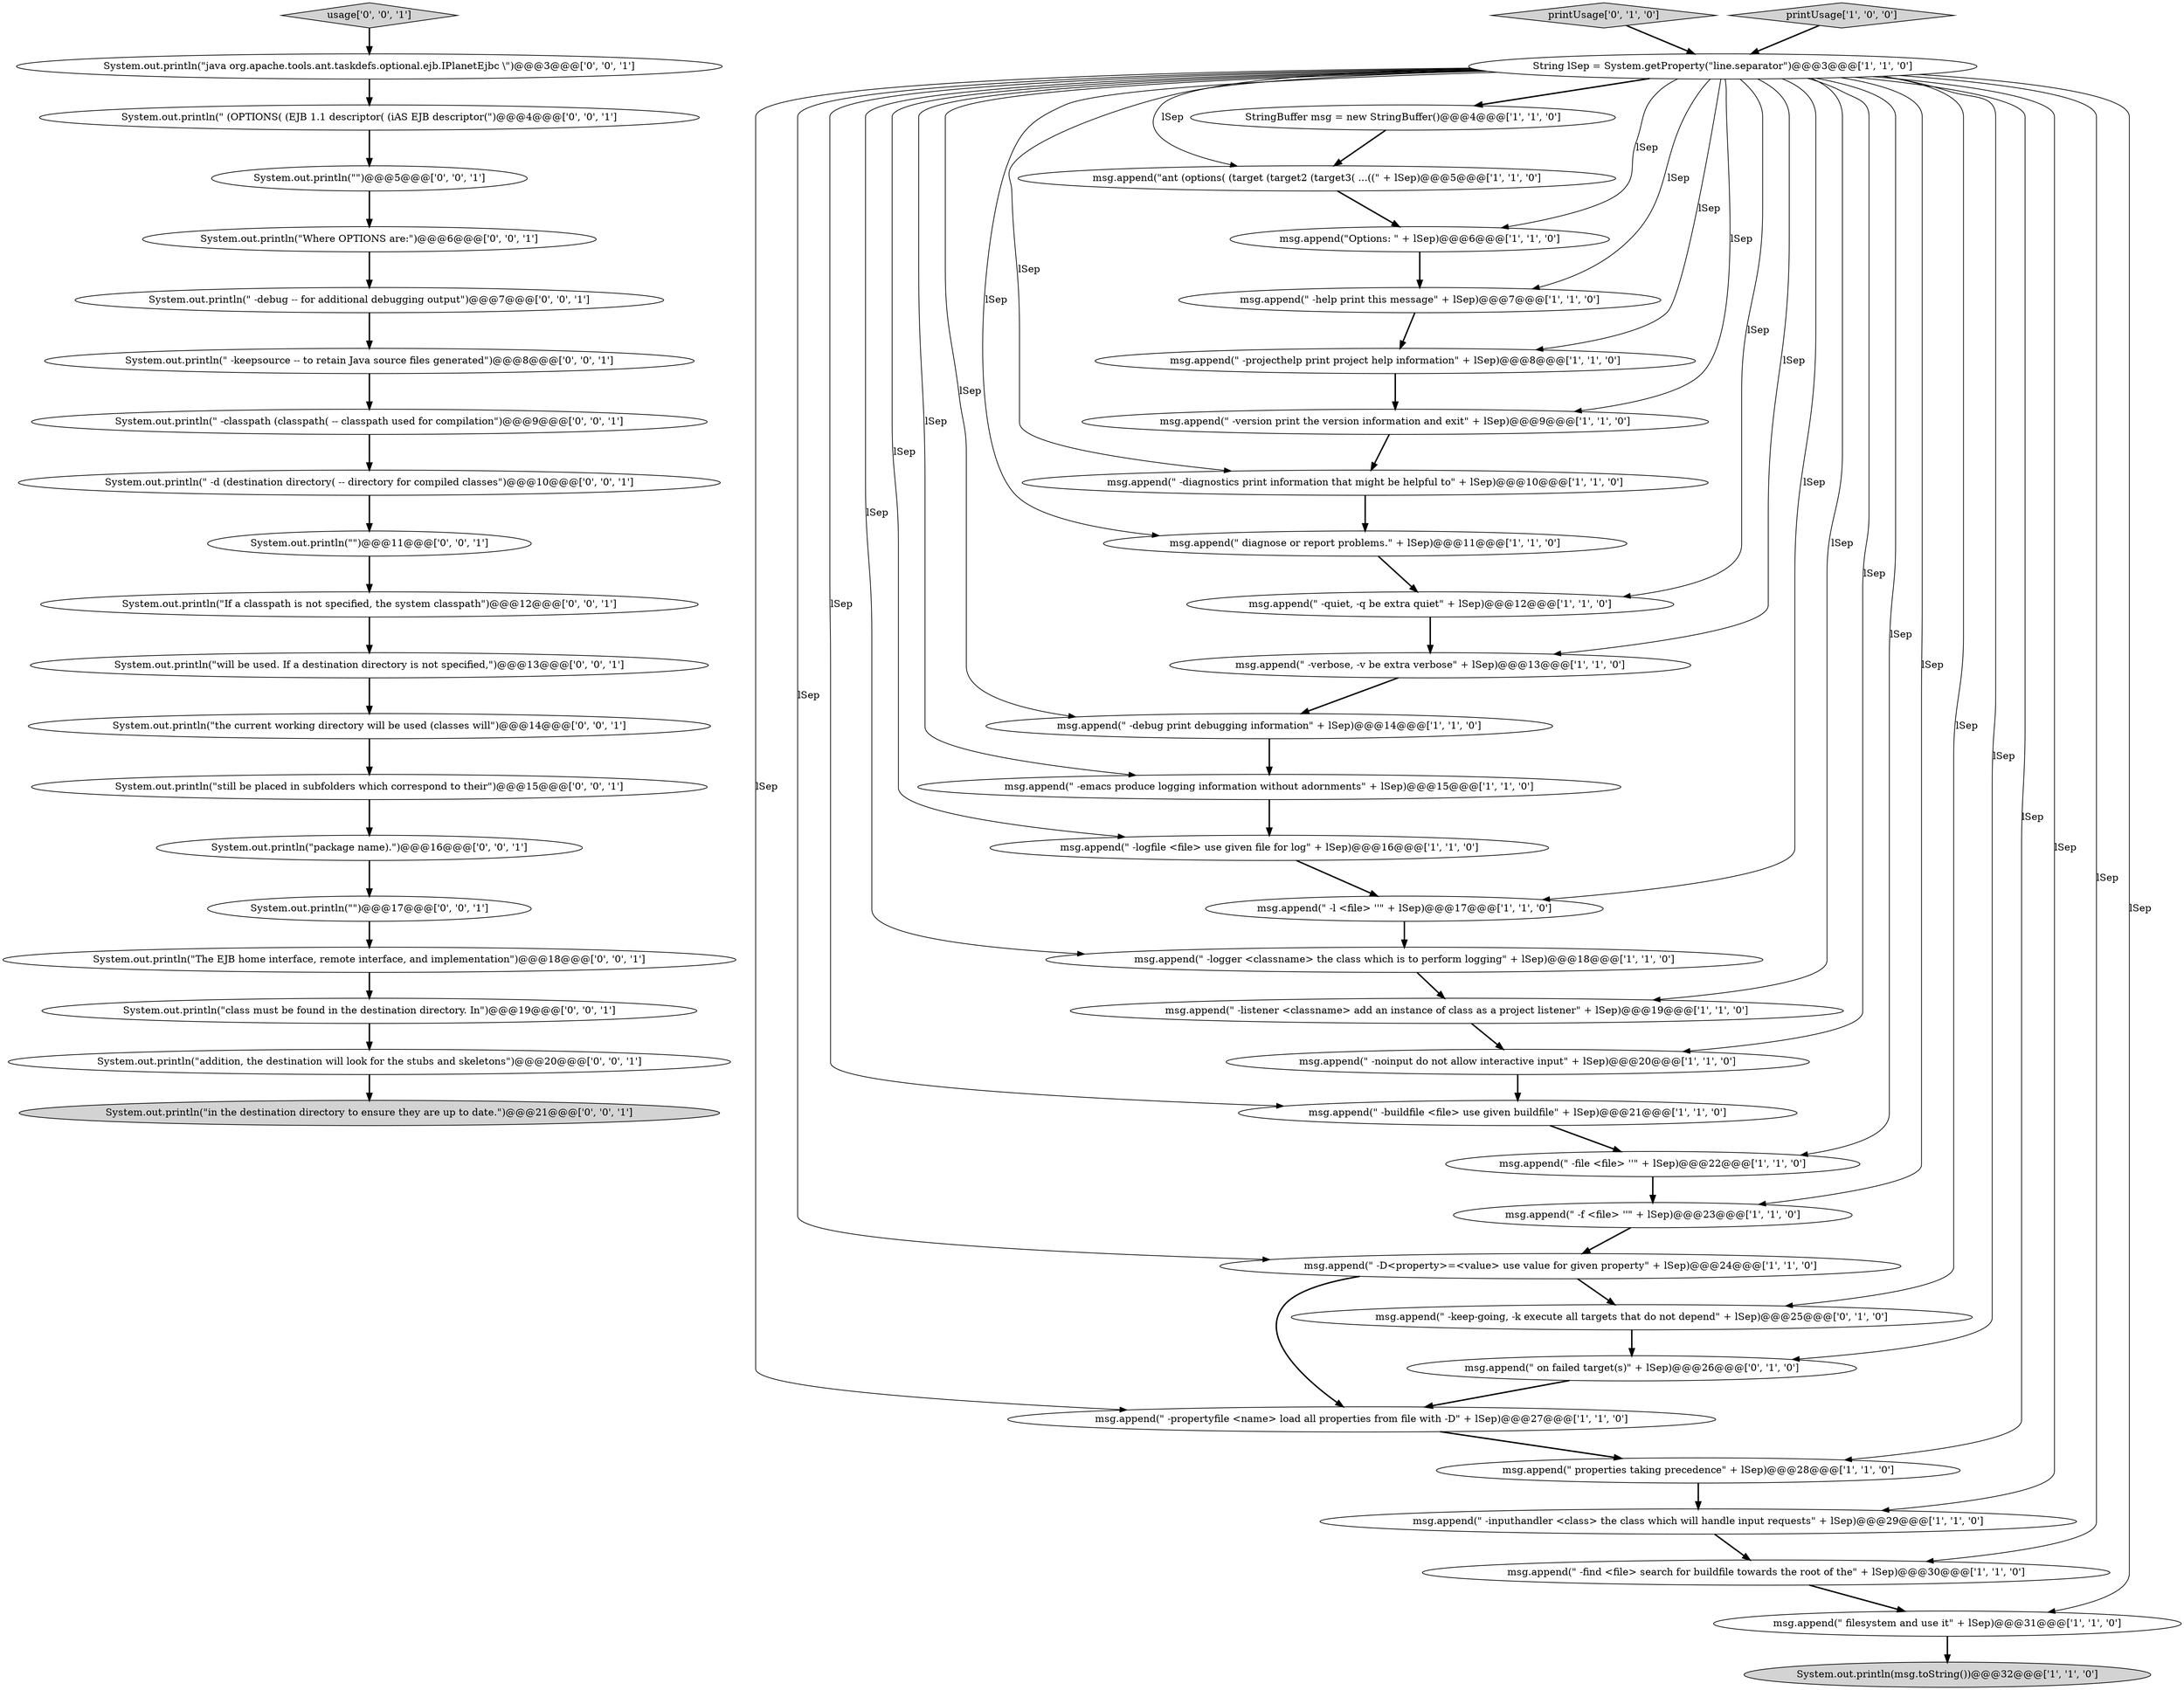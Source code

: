 digraph {
42 [style = filled, label = "System.out.println(\"java org.apache.tools.ant.taskdefs.optional.ejb.IPlanetEjbc \\\")@@@3@@@['0', '0', '1']", fillcolor = white, shape = ellipse image = "AAA0AAABBB3BBB"];
13 [style = filled, label = "msg.append(\" -f <file> ''\" + lSep)@@@23@@@['1', '1', '0']", fillcolor = white, shape = ellipse image = "AAA0AAABBB1BBB"];
7 [style = filled, label = "msg.append(\"ant (options( (target (target2 (target3( ...((\" + lSep)@@@5@@@['1', '1', '0']", fillcolor = white, shape = ellipse image = "AAA0AAABBB1BBB"];
12 [style = filled, label = "msg.append(\" -buildfile <file> use given buildfile\" + lSep)@@@21@@@['1', '1', '0']", fillcolor = white, shape = ellipse image = "AAA0AAABBB1BBB"];
35 [style = filled, label = "System.out.println(\"The EJB home interface, remote interface, and implementation\")@@@18@@@['0', '0', '1']", fillcolor = white, shape = ellipse image = "AAA0AAABBB3BBB"];
36 [style = filled, label = "System.out.println(\"\")@@@5@@@['0', '0', '1']", fillcolor = white, shape = ellipse image = "AAA0AAABBB3BBB"];
32 [style = filled, label = "System.out.println(\"Where OPTIONS are:\")@@@6@@@['0', '0', '1']", fillcolor = white, shape = ellipse image = "AAA0AAABBB3BBB"];
28 [style = filled, label = "msg.append(\" -noinput do not allow interactive input\" + lSep)@@@20@@@['1', '1', '0']", fillcolor = white, shape = ellipse image = "AAA0AAABBB1BBB"];
10 [style = filled, label = "msg.append(\" -debug print debugging information\" + lSep)@@@14@@@['1', '1', '0']", fillcolor = white, shape = ellipse image = "AAA0AAABBB1BBB"];
6 [style = filled, label = "msg.append(\" -propertyfile <name> load all properties from file with -D\" + lSep)@@@27@@@['1', '1', '0']", fillcolor = white, shape = ellipse image = "AAA0AAABBB1BBB"];
14 [style = filled, label = "msg.append(\" -l <file> ''\" + lSep)@@@17@@@['1', '1', '0']", fillcolor = white, shape = ellipse image = "AAA0AAABBB1BBB"];
22 [style = filled, label = "msg.append(\" -logger <classname> the class which is to perform logging\" + lSep)@@@18@@@['1', '1', '0']", fillcolor = white, shape = ellipse image = "AAA0AAABBB1BBB"];
24 [style = filled, label = "StringBuffer msg = new StringBuffer()@@@4@@@['1', '1', '0']", fillcolor = white, shape = ellipse image = "AAA0AAABBB1BBB"];
49 [style = filled, label = "System.out.println(\" (OPTIONS( (EJB 1.1 descriptor( (iAS EJB descriptor(\")@@@4@@@['0', '0', '1']", fillcolor = white, shape = ellipse image = "AAA0AAABBB3BBB"];
2 [style = filled, label = "msg.append(\" -find <file> search for buildfile towards the root of the\" + lSep)@@@30@@@['1', '1', '0']", fillcolor = white, shape = ellipse image = "AAA0AAABBB1BBB"];
30 [style = filled, label = "printUsage['0', '1', '0']", fillcolor = lightgray, shape = diamond image = "AAA0AAABBB2BBB"];
19 [style = filled, label = "msg.append(\" diagnose or report problems.\" + lSep)@@@11@@@['1', '1', '0']", fillcolor = white, shape = ellipse image = "AAA0AAABBB1BBB"];
45 [style = filled, label = "System.out.println(\" -debug -- for additional debugging output\")@@@7@@@['0', '0', '1']", fillcolor = white, shape = ellipse image = "AAA0AAABBB3BBB"];
16 [style = filled, label = "msg.append(\" filesystem and use it\" + lSep)@@@31@@@['1', '1', '0']", fillcolor = white, shape = ellipse image = "AAA0AAABBB1BBB"];
40 [style = filled, label = "System.out.println(\" -classpath (classpath( -- classpath used for compilation\")@@@9@@@['0', '0', '1']", fillcolor = white, shape = ellipse image = "AAA0AAABBB3BBB"];
39 [style = filled, label = "System.out.println(\" -keepsource -- to retain Java source files generated\")@@@8@@@['0', '0', '1']", fillcolor = white, shape = ellipse image = "AAA0AAABBB3BBB"];
1 [style = filled, label = "msg.append(\" -help print this message\" + lSep)@@@7@@@['1', '1', '0']", fillcolor = white, shape = ellipse image = "AAA0AAABBB1BBB"];
3 [style = filled, label = "System.out.println(msg.toString())@@@32@@@['1', '1', '0']", fillcolor = lightgray, shape = ellipse image = "AAA0AAABBB1BBB"];
4 [style = filled, label = "msg.append(\" -verbose, -v be extra verbose\" + lSep)@@@13@@@['1', '1', '0']", fillcolor = white, shape = ellipse image = "AAA0AAABBB1BBB"];
34 [style = filled, label = "System.out.println(\"package name).\")@@@16@@@['0', '0', '1']", fillcolor = white, shape = ellipse image = "AAA0AAABBB3BBB"];
20 [style = filled, label = "msg.append(\" -D<property>=<value> use value for given property\" + lSep)@@@24@@@['1', '1', '0']", fillcolor = white, shape = ellipse image = "AAA0AAABBB1BBB"];
27 [style = filled, label = "msg.append(\" -diagnostics print information that might be helpful to\" + lSep)@@@10@@@['1', '1', '0']", fillcolor = white, shape = ellipse image = "AAA0AAABBB1BBB"];
18 [style = filled, label = "msg.append(\" -version print the version information and exit\" + lSep)@@@9@@@['1', '1', '0']", fillcolor = white, shape = ellipse image = "AAA0AAABBB1BBB"];
37 [style = filled, label = "System.out.println(\"still be placed in subfolders which correspond to their\")@@@15@@@['0', '0', '1']", fillcolor = white, shape = ellipse image = "AAA0AAABBB3BBB"];
29 [style = filled, label = "msg.append(\" on failed target(s)\" + lSep)@@@26@@@['0', '1', '0']", fillcolor = white, shape = ellipse image = "AAA1AAABBB2BBB"];
8 [style = filled, label = "msg.append(\" -inputhandler <class> the class which will handle input requests\" + lSep)@@@29@@@['1', '1', '0']", fillcolor = white, shape = ellipse image = "AAA0AAABBB1BBB"];
51 [style = filled, label = "System.out.println(\"If a classpath is not specified, the system classpath\")@@@12@@@['0', '0', '1']", fillcolor = white, shape = ellipse image = "AAA0AAABBB3BBB"];
41 [style = filled, label = "System.out.println(\"will be used. If a destination directory is not specified,\")@@@13@@@['0', '0', '1']", fillcolor = white, shape = ellipse image = "AAA0AAABBB3BBB"];
5 [style = filled, label = "String lSep = System.getProperty(\"line.separator\")@@@3@@@['1', '1', '0']", fillcolor = white, shape = ellipse image = "AAA0AAABBB1BBB"];
43 [style = filled, label = "usage['0', '0', '1']", fillcolor = lightgray, shape = diamond image = "AAA0AAABBB3BBB"];
31 [style = filled, label = "msg.append(\" -keep-going, -k execute all targets that do not depend\" + lSep)@@@25@@@['0', '1', '0']", fillcolor = white, shape = ellipse image = "AAA1AAABBB2BBB"];
44 [style = filled, label = "System.out.println(\"\")@@@11@@@['0', '0', '1']", fillcolor = white, shape = ellipse image = "AAA0AAABBB3BBB"];
48 [style = filled, label = "System.out.println(\"class must be found in the destination directory. In\")@@@19@@@['0', '0', '1']", fillcolor = white, shape = ellipse image = "AAA0AAABBB3BBB"];
23 [style = filled, label = "msg.append(\" -file <file> ''\" + lSep)@@@22@@@['1', '1', '0']", fillcolor = white, shape = ellipse image = "AAA0AAABBB1BBB"];
0 [style = filled, label = "msg.append(\" -emacs produce logging information without adornments\" + lSep)@@@15@@@['1', '1', '0']", fillcolor = white, shape = ellipse image = "AAA0AAABBB1BBB"];
50 [style = filled, label = "System.out.println(\"\")@@@17@@@['0', '0', '1']", fillcolor = white, shape = ellipse image = "AAA0AAABBB3BBB"];
9 [style = filled, label = "msg.append(\" -listener <classname> add an instance of class as a project listener\" + lSep)@@@19@@@['1', '1', '0']", fillcolor = white, shape = ellipse image = "AAA0AAABBB1BBB"];
26 [style = filled, label = "printUsage['1', '0', '0']", fillcolor = lightgray, shape = diamond image = "AAA0AAABBB1BBB"];
47 [style = filled, label = "System.out.println(\"addition, the destination will look for the stubs and skeletons\")@@@20@@@['0', '0', '1']", fillcolor = white, shape = ellipse image = "AAA0AAABBB3BBB"];
17 [style = filled, label = "msg.append(\" -quiet, -q be extra quiet\" + lSep)@@@12@@@['1', '1', '0']", fillcolor = white, shape = ellipse image = "AAA0AAABBB1BBB"];
25 [style = filled, label = "msg.append(\"Options: \" + lSep)@@@6@@@['1', '1', '0']", fillcolor = white, shape = ellipse image = "AAA0AAABBB1BBB"];
46 [style = filled, label = "System.out.println(\" -d (destination directory( -- directory for compiled classes\")@@@10@@@['0', '0', '1']", fillcolor = white, shape = ellipse image = "AAA0AAABBB3BBB"];
38 [style = filled, label = "System.out.println(\"in the destination directory to ensure they are up to date.\")@@@21@@@['0', '0', '1']", fillcolor = lightgray, shape = ellipse image = "AAA0AAABBB3BBB"];
15 [style = filled, label = "msg.append(\" properties taking precedence\" + lSep)@@@28@@@['1', '1', '0']", fillcolor = white, shape = ellipse image = "AAA0AAABBB1BBB"];
11 [style = filled, label = "msg.append(\" -logfile <file> use given file for log\" + lSep)@@@16@@@['1', '1', '0']", fillcolor = white, shape = ellipse image = "AAA0AAABBB1BBB"];
21 [style = filled, label = "msg.append(\" -projecthelp print project help information\" + lSep)@@@8@@@['1', '1', '0']", fillcolor = white, shape = ellipse image = "AAA0AAABBB1BBB"];
33 [style = filled, label = "System.out.println(\"the current working directory will be used (classes will\")@@@14@@@['0', '0', '1']", fillcolor = white, shape = ellipse image = "AAA0AAABBB3BBB"];
5->15 [style = solid, label="lSep"];
28->12 [style = bold, label=""];
24->7 [style = bold, label=""];
20->6 [style = bold, label=""];
41->33 [style = bold, label=""];
48->47 [style = bold, label=""];
6->15 [style = bold, label=""];
46->44 [style = bold, label=""];
20->31 [style = bold, label=""];
1->21 [style = bold, label=""];
34->50 [style = bold, label=""];
5->20 [style = solid, label="lSep"];
49->36 [style = bold, label=""];
5->19 [style = solid, label="lSep"];
32->45 [style = bold, label=""];
5->17 [style = solid, label="lSep"];
5->25 [style = solid, label="lSep"];
42->49 [style = bold, label=""];
5->22 [style = solid, label="lSep"];
5->9 [style = solid, label="lSep"];
5->10 [style = solid, label="lSep"];
12->23 [style = bold, label=""];
22->9 [style = bold, label=""];
0->11 [style = bold, label=""];
11->14 [style = bold, label=""];
33->37 [style = bold, label=""];
25->1 [style = bold, label=""];
43->42 [style = bold, label=""];
5->14 [style = solid, label="lSep"];
17->4 [style = bold, label=""];
5->31 [style = solid, label="lSep"];
5->4 [style = solid, label="lSep"];
40->46 [style = bold, label=""];
5->23 [style = solid, label="lSep"];
23->13 [style = bold, label=""];
37->34 [style = bold, label=""];
8->2 [style = bold, label=""];
29->6 [style = bold, label=""];
26->5 [style = bold, label=""];
35->48 [style = bold, label=""];
5->24 [style = bold, label=""];
21->18 [style = bold, label=""];
16->3 [style = bold, label=""];
5->13 [style = solid, label="lSep"];
19->17 [style = bold, label=""];
50->35 [style = bold, label=""];
30->5 [style = bold, label=""];
47->38 [style = bold, label=""];
7->25 [style = bold, label=""];
51->41 [style = bold, label=""];
5->18 [style = solid, label="lSep"];
36->32 [style = bold, label=""];
4->10 [style = bold, label=""];
5->28 [style = solid, label="lSep"];
2->16 [style = bold, label=""];
5->11 [style = solid, label="lSep"];
27->19 [style = bold, label=""];
39->40 [style = bold, label=""];
5->7 [style = solid, label="lSep"];
9->28 [style = bold, label=""];
5->16 [style = solid, label="lSep"];
31->29 [style = bold, label=""];
13->20 [style = bold, label=""];
5->27 [style = solid, label="lSep"];
5->29 [style = solid, label="lSep"];
5->0 [style = solid, label="lSep"];
45->39 [style = bold, label=""];
18->27 [style = bold, label=""];
15->8 [style = bold, label=""];
44->51 [style = bold, label=""];
5->1 [style = solid, label="lSep"];
5->12 [style = solid, label="lSep"];
5->6 [style = solid, label="lSep"];
5->8 [style = solid, label="lSep"];
10->0 [style = bold, label=""];
5->21 [style = solid, label="lSep"];
5->2 [style = solid, label="lSep"];
14->22 [style = bold, label=""];
}

